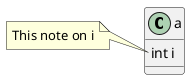 {
  "sha1": "mw4s29b3b4f45bek29gpxahy00qde1l",
  "insertion": {
    "when": "2024-06-03T18:59:35.791Z",
    "url": "https://github.com/plantuml/plantuml/issues/1348",
    "user": "plantuml@gmail.com"
  }
}
@startuml

class a {
    int i
}

note left of a::i
    This note on i
end note

@enduml
